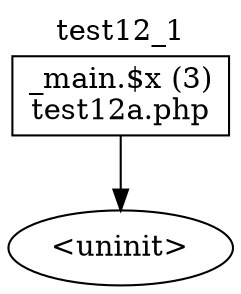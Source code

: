 digraph cfg {
  label="test12_1";
  labelloc=t;
  n1 [shape=box, label="_main.$x (3)\ntest12a.php"];
  n2 [shape=ellipse, label="<uninit>"];
  n1 -> n2;
}

